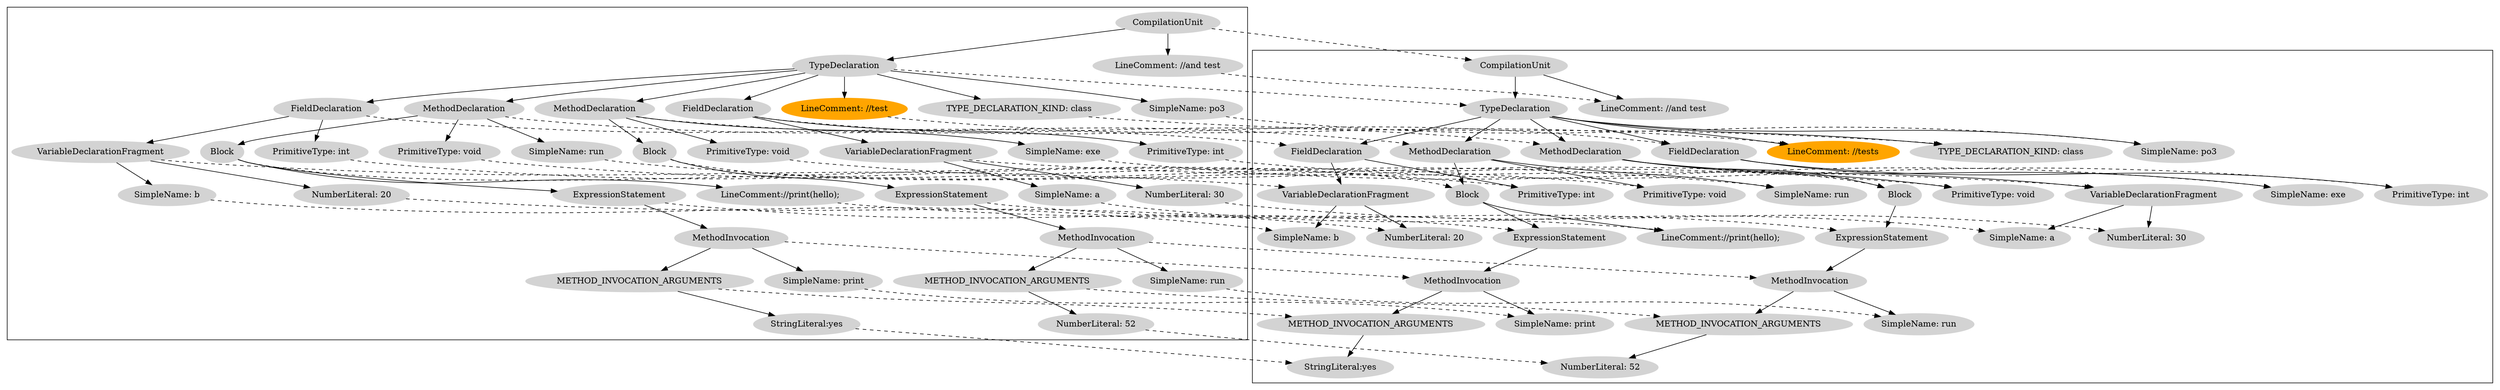 digraph G {
	node [style=filled];
	subgraph cluster_src {
		n_src_34 [label="CompilationUnit", color=lightgrey];
		n_src_0 [label="LineComment: //and test", color=lightgrey];
		n_src_34 -> n_src_0;
		n_src_33 [label="TypeDeclaration", color=lightgrey];
		n_src_34 -> n_src_33;
		n_src_1 [label="TYPE_DECLARATION_KIND: class", color=lightgrey];
		n_src_33 -> n_src_1;
		n_src_2 [label="SimpleName: po3", color=lightgrey];
		n_src_33 -> n_src_2;
		n_src_3 [label="LineComment: //test", color=orange];
		n_src_33 -> n_src_3;
		n_src_13 [label="MethodDeclaration", color=lightgrey];
		n_src_33 -> n_src_13;
		n_src_4 [label="PrimitiveType: void", color=lightgrey];
		n_src_13 -> n_src_4;
		n_src_5 [label="SimpleName: run", color=lightgrey];
		n_src_13 -> n_src_5;
		n_src_12 [label="Block", color=lightgrey];
		n_src_13 -> n_src_12;
		n_src_6 [label="LineComment://print(hello);", color=lightgrey];
		n_src_12 -> n_src_6;
		n_src_11 [label="ExpressionStatement", color=lightgrey];
		n_src_12 -> n_src_11;
		n_src_10 [label="MethodInvocation", color=lightgrey];
		n_src_11 -> n_src_10;
		n_src_7 [label="SimpleName: print", color=lightgrey];
		n_src_10 -> n_src_7;
		n_src_9 [label="METHOD_INVOCATION_ARGUMENTS", color=lightgrey];
		n_src_10 -> n_src_9;
		n_src_8 [label="StringLiteral:yes", color=lightgrey];
		n_src_9 -> n_src_8;
		n_src_22 [label="MethodDeclaration", color=lightgrey];
		n_src_33 -> n_src_22;
		n_src_14 [label="PrimitiveType: void", color=lightgrey];
		n_src_22 -> n_src_14;
		n_src_15 [label="SimpleName: exe", color=lightgrey];
		n_src_22 -> n_src_15;
		n_src_21 [label="Block", color=lightgrey];
		n_src_22 -> n_src_21;
		n_src_20 [label="ExpressionStatement", color=lightgrey];
		n_src_21 -> n_src_20;
		n_src_19 [label="MethodInvocation", color=lightgrey];
		n_src_20 -> n_src_19;
		n_src_16 [label="SimpleName: run", color=lightgrey];
		n_src_19 -> n_src_16;
		n_src_18 [label="METHOD_INVOCATION_ARGUMENTS", color=lightgrey];
		n_src_19 -> n_src_18;
		n_src_17 [label="NumberLiteral: 52", color=lightgrey];
		n_src_18 -> n_src_17;
		n_src_27 [label="FieldDeclaration", color=lightgrey];
		n_src_33 -> n_src_27;
		n_src_23 [label="PrimitiveType: int", color=lightgrey];
		n_src_27 -> n_src_23;
		n_src_26 [label="VariableDeclarationFragment", color=lightgrey];
		n_src_27 -> n_src_26;
		n_src_24 [label="SimpleName: a", color=lightgrey];
		n_src_26 -> n_src_24;
		n_src_25 [label="NumberLiteral: 30", color=lightgrey];
		n_src_26 -> n_src_25;
		n_src_32 [label="FieldDeclaration", color=lightgrey];
		n_src_33 -> n_src_32;
		n_src_28 [label="PrimitiveType: int", color=lightgrey];
		n_src_32 -> n_src_28;
		n_src_31 [label="VariableDeclarationFragment", color=lightgrey];
		n_src_32 -> n_src_31;
		n_src_29 [label="SimpleName: b", color=lightgrey];
		n_src_31 -> n_src_29;
		n_src_30 [label="NumberLiteral: 20", color=lightgrey];
		n_src_31 -> n_src_30;
	}
	subgraph cluster_dst {
		n_dst_34 [label="CompilationUnit", color=lightgrey];
		n_dst_0 [label="LineComment: //and test", color=lightgrey];
		n_dst_34 -> n_dst_0;
		n_dst_33 [label="TypeDeclaration", color=lightgrey];
		n_dst_34 -> n_dst_33;
		n_dst_1 [label="TYPE_DECLARATION_KIND: class", color=lightgrey];
		n_dst_33 -> n_dst_1;
		n_dst_2 [label="SimpleName: po3", color=lightgrey];
		n_dst_33 -> n_dst_2;
		n_dst_3 [label="LineComment: //tests", color=orange];
		n_dst_33 -> n_dst_3;
		n_dst_13 [label="MethodDeclaration", color=lightgrey];
		n_dst_33 -> n_dst_13;
		n_dst_4 [label="PrimitiveType: void", color=lightgrey];
		n_dst_13 -> n_dst_4;
		n_dst_5 [label="SimpleName: run", color=lightgrey];
		n_dst_13 -> n_dst_5;
		n_dst_12 [label="Block", color=lightgrey];
		n_dst_13 -> n_dst_12;
		n_dst_6 [label="LineComment://print(hello);", color=lightgrey];
		n_dst_12 -> n_dst_6;
		n_dst_11 [label="ExpressionStatement", color=lightgrey];
		n_dst_12 -> n_dst_11;
		n_dst_10 [label="MethodInvocation", color=lightgrey];
		n_dst_11 -> n_dst_10;
		n_dst_7 [label="SimpleName: print", color=lightgrey];
		n_dst_10 -> n_dst_7;
		n_dst_9 [label="METHOD_INVOCATION_ARGUMENTS", color=lightgrey];
		n_dst_10 -> n_dst_9;
		n_dst_8 [label="StringLiteral:yes", color=lightgrey];
		n_dst_9 -> n_dst_8;
		n_dst_22 [label="MethodDeclaration", color=lightgrey];
		n_dst_33 -> n_dst_22;
		n_dst_14 [label="PrimitiveType: void", color=lightgrey];
		n_dst_22 -> n_dst_14;
		n_dst_15 [label="SimpleName: exe", color=lightgrey];
		n_dst_22 -> n_dst_15;
		n_dst_21 [label="Block", color=lightgrey];
		n_dst_22 -> n_dst_21;
		n_dst_20 [label="ExpressionStatement", color=lightgrey];
		n_dst_21 -> n_dst_20;
		n_dst_19 [label="MethodInvocation", color=lightgrey];
		n_dst_20 -> n_dst_19;
		n_dst_16 [label="SimpleName: run", color=lightgrey];
		n_dst_19 -> n_dst_16;
		n_dst_18 [label="METHOD_INVOCATION_ARGUMENTS", color=lightgrey];
		n_dst_19 -> n_dst_18;
		n_dst_17 [label="NumberLiteral: 52", color=lightgrey];
		n_dst_18 -> n_dst_17;
		n_dst_27 [label="FieldDeclaration", color=lightgrey];
		n_dst_33 -> n_dst_27;
		n_dst_23 [label="PrimitiveType: int", color=lightgrey];
		n_dst_27 -> n_dst_23;
		n_dst_26 [label="VariableDeclarationFragment", color=lightgrey];
		n_dst_27 -> n_dst_26;
		n_dst_24 [label="SimpleName: a", color=lightgrey];
		n_dst_26 -> n_dst_24;
		n_dst_25 [label="NumberLiteral: 30", color=lightgrey];
		n_dst_26 -> n_dst_25;
		n_dst_32 [label="FieldDeclaration", color=lightgrey];
		n_dst_33 -> n_dst_32;
		n_dst_28 [label="PrimitiveType: int", color=lightgrey];
		n_dst_32 -> n_dst_28;
		n_dst_31 [label="VariableDeclarationFragment", color=lightgrey];
		n_dst_32 -> n_dst_31;
		n_dst_29 [label="SimpleName: b", color=lightgrey];
		n_dst_31 -> n_dst_29;
		n_dst_30 [label="NumberLiteral: 20", color=lightgrey];
		n_dst_31 -> n_dst_30;
	}
	n_src_22 -> n_dst_22 [style=dashed];
	n_src_21 -> n_dst_21 [style=dashed];
	n_src_32 -> n_dst_32 [style=dashed];
	n_src_12 -> n_dst_12 [style=dashed];
	n_src_26 -> n_dst_26 [style=dashed];
	n_src_3 -> n_dst_3 [style=dashed];
	n_src_18 -> n_dst_18 [style=dashed];
	n_src_16 -> n_dst_16 [style=dashed];
	n_src_28 -> n_dst_28 [style=dashed];
	n_src_25 -> n_dst_25 [style=dashed];
	n_src_27 -> n_dst_27 [style=dashed];
	n_src_5 -> n_dst_5 [style=dashed];
	n_src_34 -> n_dst_34 [style=dashed];
	n_src_23 -> n_dst_23 [style=dashed];
	n_src_24 -> n_dst_24 [style=dashed];
	n_src_2 -> n_dst_2 [style=dashed];
	n_src_29 -> n_dst_29 [style=dashed];
	n_src_19 -> n_dst_19 [style=dashed];
	n_src_13 -> n_dst_13 [style=dashed];
	n_src_7 -> n_dst_7 [style=dashed];
	n_src_15 -> n_dst_15 [style=dashed];
	n_src_10 -> n_dst_10 [style=dashed];
	n_src_14 -> n_dst_14 [style=dashed];
	n_src_1 -> n_dst_1 [style=dashed];
	n_src_9 -> n_dst_9 [style=dashed];
	n_src_30 -> n_dst_30 [style=dashed];
	n_src_33 -> n_dst_33 [style=dashed];
	n_src_31 -> n_dst_31 [style=dashed];
	n_src_8 -> n_dst_8 [style=dashed];
	n_src_4 -> n_dst_4 [style=dashed];
	n_src_0 -> n_dst_0 [style=dashed];
	n_src_20 -> n_dst_20 [style=dashed];
	n_src_6 -> n_dst_6 [style=dashed];
	n_src_11 -> n_dst_11 [style=dashed];
	n_src_17 -> n_dst_17 [style=dashed];
}
